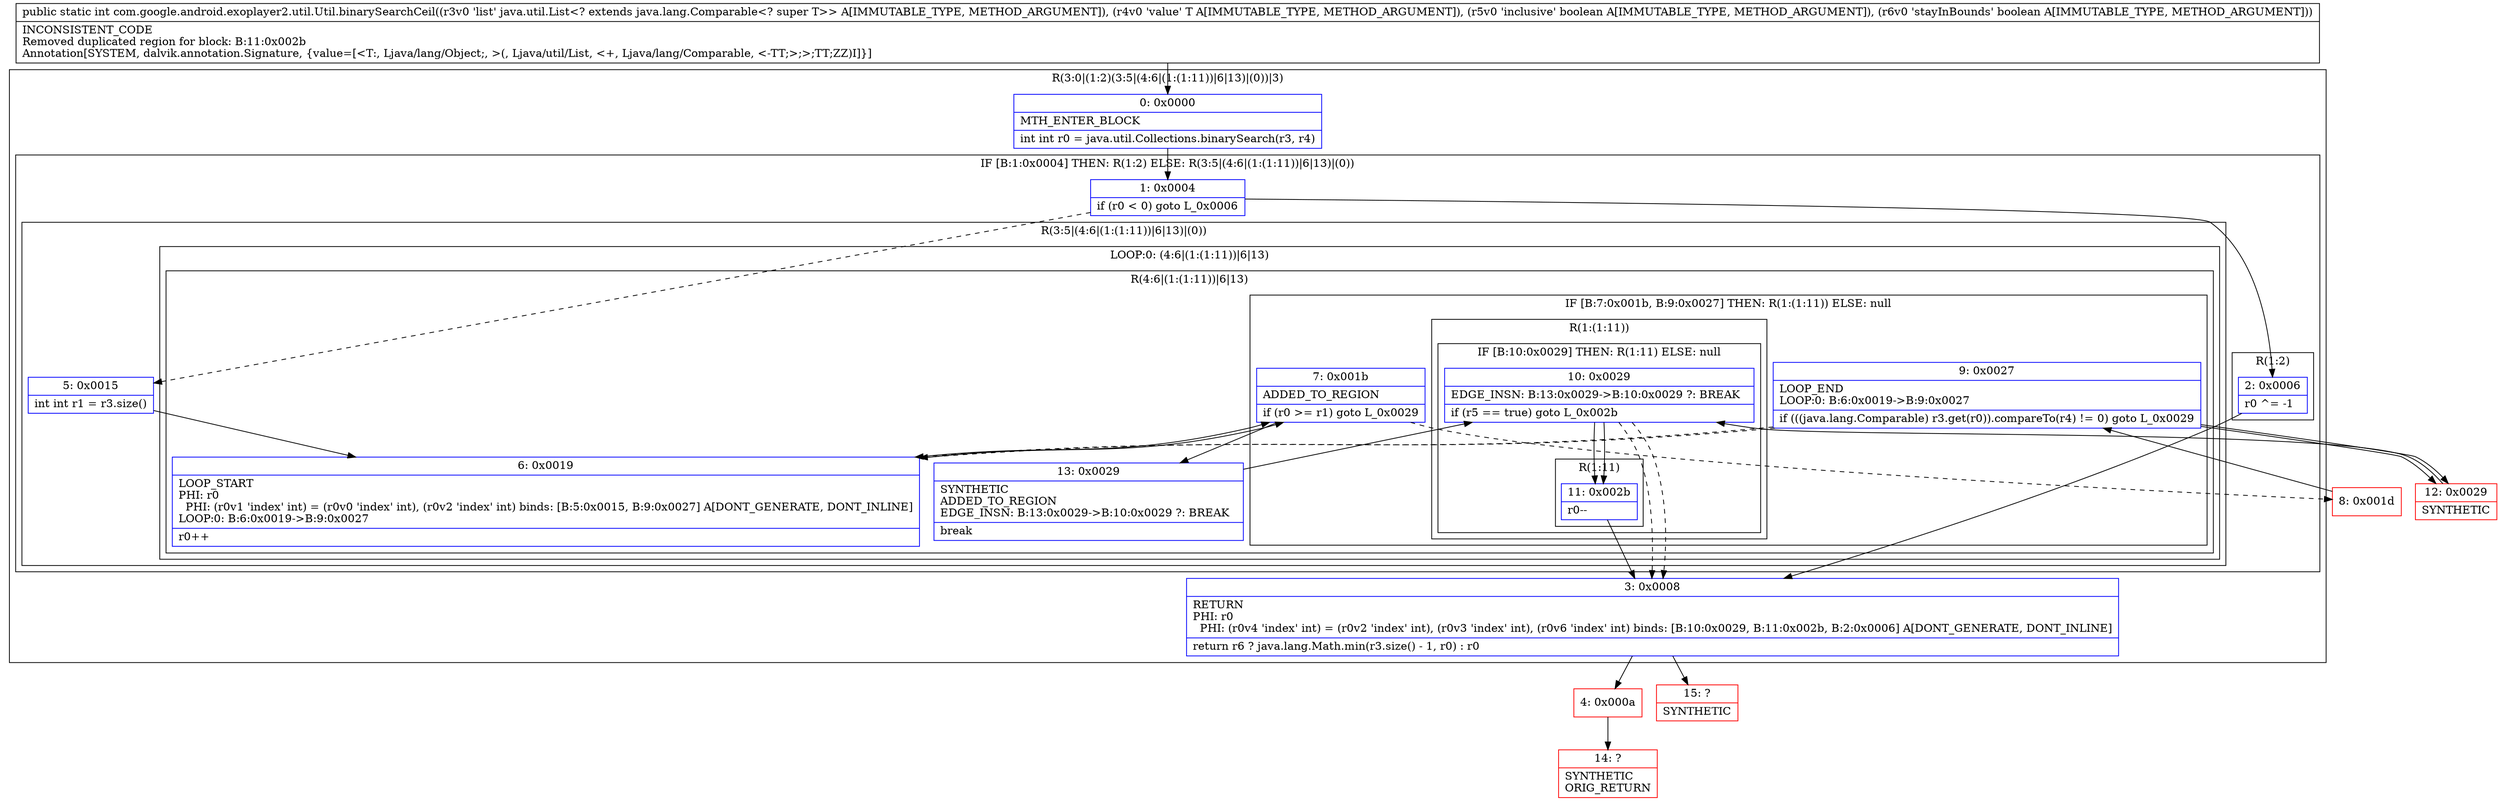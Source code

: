 digraph "CFG forcom.google.android.exoplayer2.util.Util.binarySearchCeil(Ljava\/util\/List;Ljava\/lang\/Object;ZZ)I" {
subgraph cluster_Region_585062537 {
label = "R(3:0|(1:2)(3:5|(4:6|(1:(1:11))|6|13)|(0))|3)";
node [shape=record,color=blue];
Node_0 [shape=record,label="{0\:\ 0x0000|MTH_ENTER_BLOCK\l|int int r0 = java.util.Collections.binarySearch(r3, r4)\l}"];
subgraph cluster_IfRegion_39459697 {
label = "IF [B:1:0x0004] THEN: R(1:2) ELSE: R(3:5|(4:6|(1:(1:11))|6|13)|(0))";
node [shape=record,color=blue];
Node_1 [shape=record,label="{1\:\ 0x0004|if (r0 \< 0) goto L_0x0006\l}"];
subgraph cluster_Region_1519979451 {
label = "R(1:2)";
node [shape=record,color=blue];
Node_2 [shape=record,label="{2\:\ 0x0006|r0 ^= \-1\l}"];
}
subgraph cluster_Region_941564525 {
label = "R(3:5|(4:6|(1:(1:11))|6|13)|(0))";
node [shape=record,color=blue];
Node_5 [shape=record,label="{5\:\ 0x0015|int int r1 = r3.size()\l}"];
subgraph cluster_LoopRegion_908104460 {
label = "LOOP:0: (4:6|(1:(1:11))|6|13)";
node [shape=record,color=blue];
Node_9 [shape=record,label="{9\:\ 0x0027|LOOP_END\lLOOP:0: B:6:0x0019\-\>B:9:0x0027\l|if (((java.lang.Comparable) r3.get(r0)).compareTo(r4) != 0) goto L_0x0029\l}"];
subgraph cluster_Region_1526580848 {
label = "R(4:6|(1:(1:11))|6|13)";
node [shape=record,color=blue];
Node_6 [shape=record,label="{6\:\ 0x0019|LOOP_START\lPHI: r0 \l  PHI: (r0v1 'index' int) = (r0v0 'index' int), (r0v2 'index' int) binds: [B:5:0x0015, B:9:0x0027] A[DONT_GENERATE, DONT_INLINE]\lLOOP:0: B:6:0x0019\-\>B:9:0x0027\l|r0++\l}"];
subgraph cluster_IfRegion_717824092 {
label = "IF [B:7:0x001b, B:9:0x0027] THEN: R(1:(1:11)) ELSE: null";
node [shape=record,color=blue];
Node_7 [shape=record,label="{7\:\ 0x001b|ADDED_TO_REGION\l|if (r0 \>= r1) goto L_0x0029\l}"];
Node_9 [shape=record,label="{9\:\ 0x0027|LOOP_END\lLOOP:0: B:6:0x0019\-\>B:9:0x0027\l|if (((java.lang.Comparable) r3.get(r0)).compareTo(r4) != 0) goto L_0x0029\l}"];
subgraph cluster_Region_1945488783 {
label = "R(1:(1:11))";
node [shape=record,color=blue];
subgraph cluster_IfRegion_228849338 {
label = "IF [B:10:0x0029] THEN: R(1:11) ELSE: null";
node [shape=record,color=blue];
Node_10 [shape=record,label="{10\:\ 0x0029|EDGE_INSN: B:13:0x0029\-\>B:10:0x0029 ?: BREAK  \l|if (r5 == true) goto L_0x002b\l}"];
subgraph cluster_Region_125006020 {
label = "R(1:11)";
node [shape=record,color=blue];
Node_11 [shape=record,label="{11\:\ 0x002b|r0\-\-\l}"];
}
}
}
}
Node_6 [shape=record,label="{6\:\ 0x0019|LOOP_START\lPHI: r0 \l  PHI: (r0v1 'index' int) = (r0v0 'index' int), (r0v2 'index' int) binds: [B:5:0x0015, B:9:0x0027] A[DONT_GENERATE, DONT_INLINE]\lLOOP:0: B:6:0x0019\-\>B:9:0x0027\l|r0++\l}"];
Node_13 [shape=record,label="{13\:\ 0x0029|SYNTHETIC\lADDED_TO_REGION\lEDGE_INSN: B:13:0x0029\-\>B:10:0x0029 ?: BREAK  \l|break\l}"];
}
}
subgraph cluster_IfRegion_2029995511 {
label = "IF [B:10:0x0029] THEN: R(0) ELSE: null";
node [shape=record,color=blue];
Node_10 [shape=record,label="{10\:\ 0x0029|EDGE_INSN: B:13:0x0029\-\>B:10:0x0029 ?: BREAK  \l|if (r5 == true) goto L_0x002b\l}"];
subgraph cluster_Region_1872107156 {
label = "R(0)";
node [shape=record,color=blue];
}
}
}
}
Node_3 [shape=record,label="{3\:\ 0x0008|RETURN\lPHI: r0 \l  PHI: (r0v4 'index' int) = (r0v2 'index' int), (r0v3 'index' int), (r0v6 'index' int) binds: [B:10:0x0029, B:11:0x002b, B:2:0x0006] A[DONT_GENERATE, DONT_INLINE]\l|return r6 ? java.lang.Math.min(r3.size() \- 1, r0) : r0\l}"];
}
Node_4 [shape=record,color=red,label="{4\:\ 0x000a}"];
Node_8 [shape=record,color=red,label="{8\:\ 0x001d}"];
Node_12 [shape=record,color=red,label="{12\:\ 0x0029|SYNTHETIC\l}"];
Node_14 [shape=record,color=red,label="{14\:\ ?|SYNTHETIC\lORIG_RETURN\l}"];
Node_15 [shape=record,color=red,label="{15\:\ ?|SYNTHETIC\l}"];
MethodNode[shape=record,label="{public static int com.google.android.exoplayer2.util.Util.binarySearchCeil((r3v0 'list' java.util.List\<? extends java.lang.Comparable\<? super T\>\> A[IMMUTABLE_TYPE, METHOD_ARGUMENT]), (r4v0 'value' T A[IMMUTABLE_TYPE, METHOD_ARGUMENT]), (r5v0 'inclusive' boolean A[IMMUTABLE_TYPE, METHOD_ARGUMENT]), (r6v0 'stayInBounds' boolean A[IMMUTABLE_TYPE, METHOD_ARGUMENT]))  | INCONSISTENT_CODE\lRemoved duplicated region for block: B:11:0x002b \lAnnotation[SYSTEM, dalvik.annotation.Signature, \{value=[\<T:, Ljava\/lang\/Object;, \>(, Ljava\/util\/List, \<+, Ljava\/lang\/Comparable, \<\-TT;\>;\>;TT;ZZ)I]\}]\l}"];
MethodNode -> Node_0;
Node_0 -> Node_1;
Node_1 -> Node_2;
Node_1 -> Node_5[style=dashed];
Node_2 -> Node_3;
Node_5 -> Node_6;
Node_9 -> Node_6[style=dashed];
Node_9 -> Node_12;
Node_6 -> Node_7;
Node_7 -> Node_8[style=dashed];
Node_7 -> Node_13;
Node_9 -> Node_6[style=dashed];
Node_9 -> Node_12;
Node_10 -> Node_3[style=dashed];
Node_10 -> Node_11;
Node_11 -> Node_3;
Node_6 -> Node_7;
Node_13 -> Node_10;
Node_10 -> Node_3[style=dashed];
Node_10 -> Node_11;
Node_3 -> Node_4;
Node_3 -> Node_15;
Node_4 -> Node_14;
Node_8 -> Node_9;
Node_12 -> Node_10;
}

